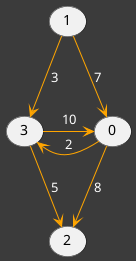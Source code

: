 @startuml Esquema

skinparam BackgroundColor #3b3b3b
skinparam ArrowColor #orange

(1) -right-> (0): <font color=white>7</font>
(1) -down-> (3): <font color=white>3</font>

(0) --> (2): <font color=white>8</font>
(3) --> (2): <font color=white>5</font>

(3) -right-> (0): <font color=white>10</font>
(0) -left-> (3): <font color=white>2</font>

@enduml
